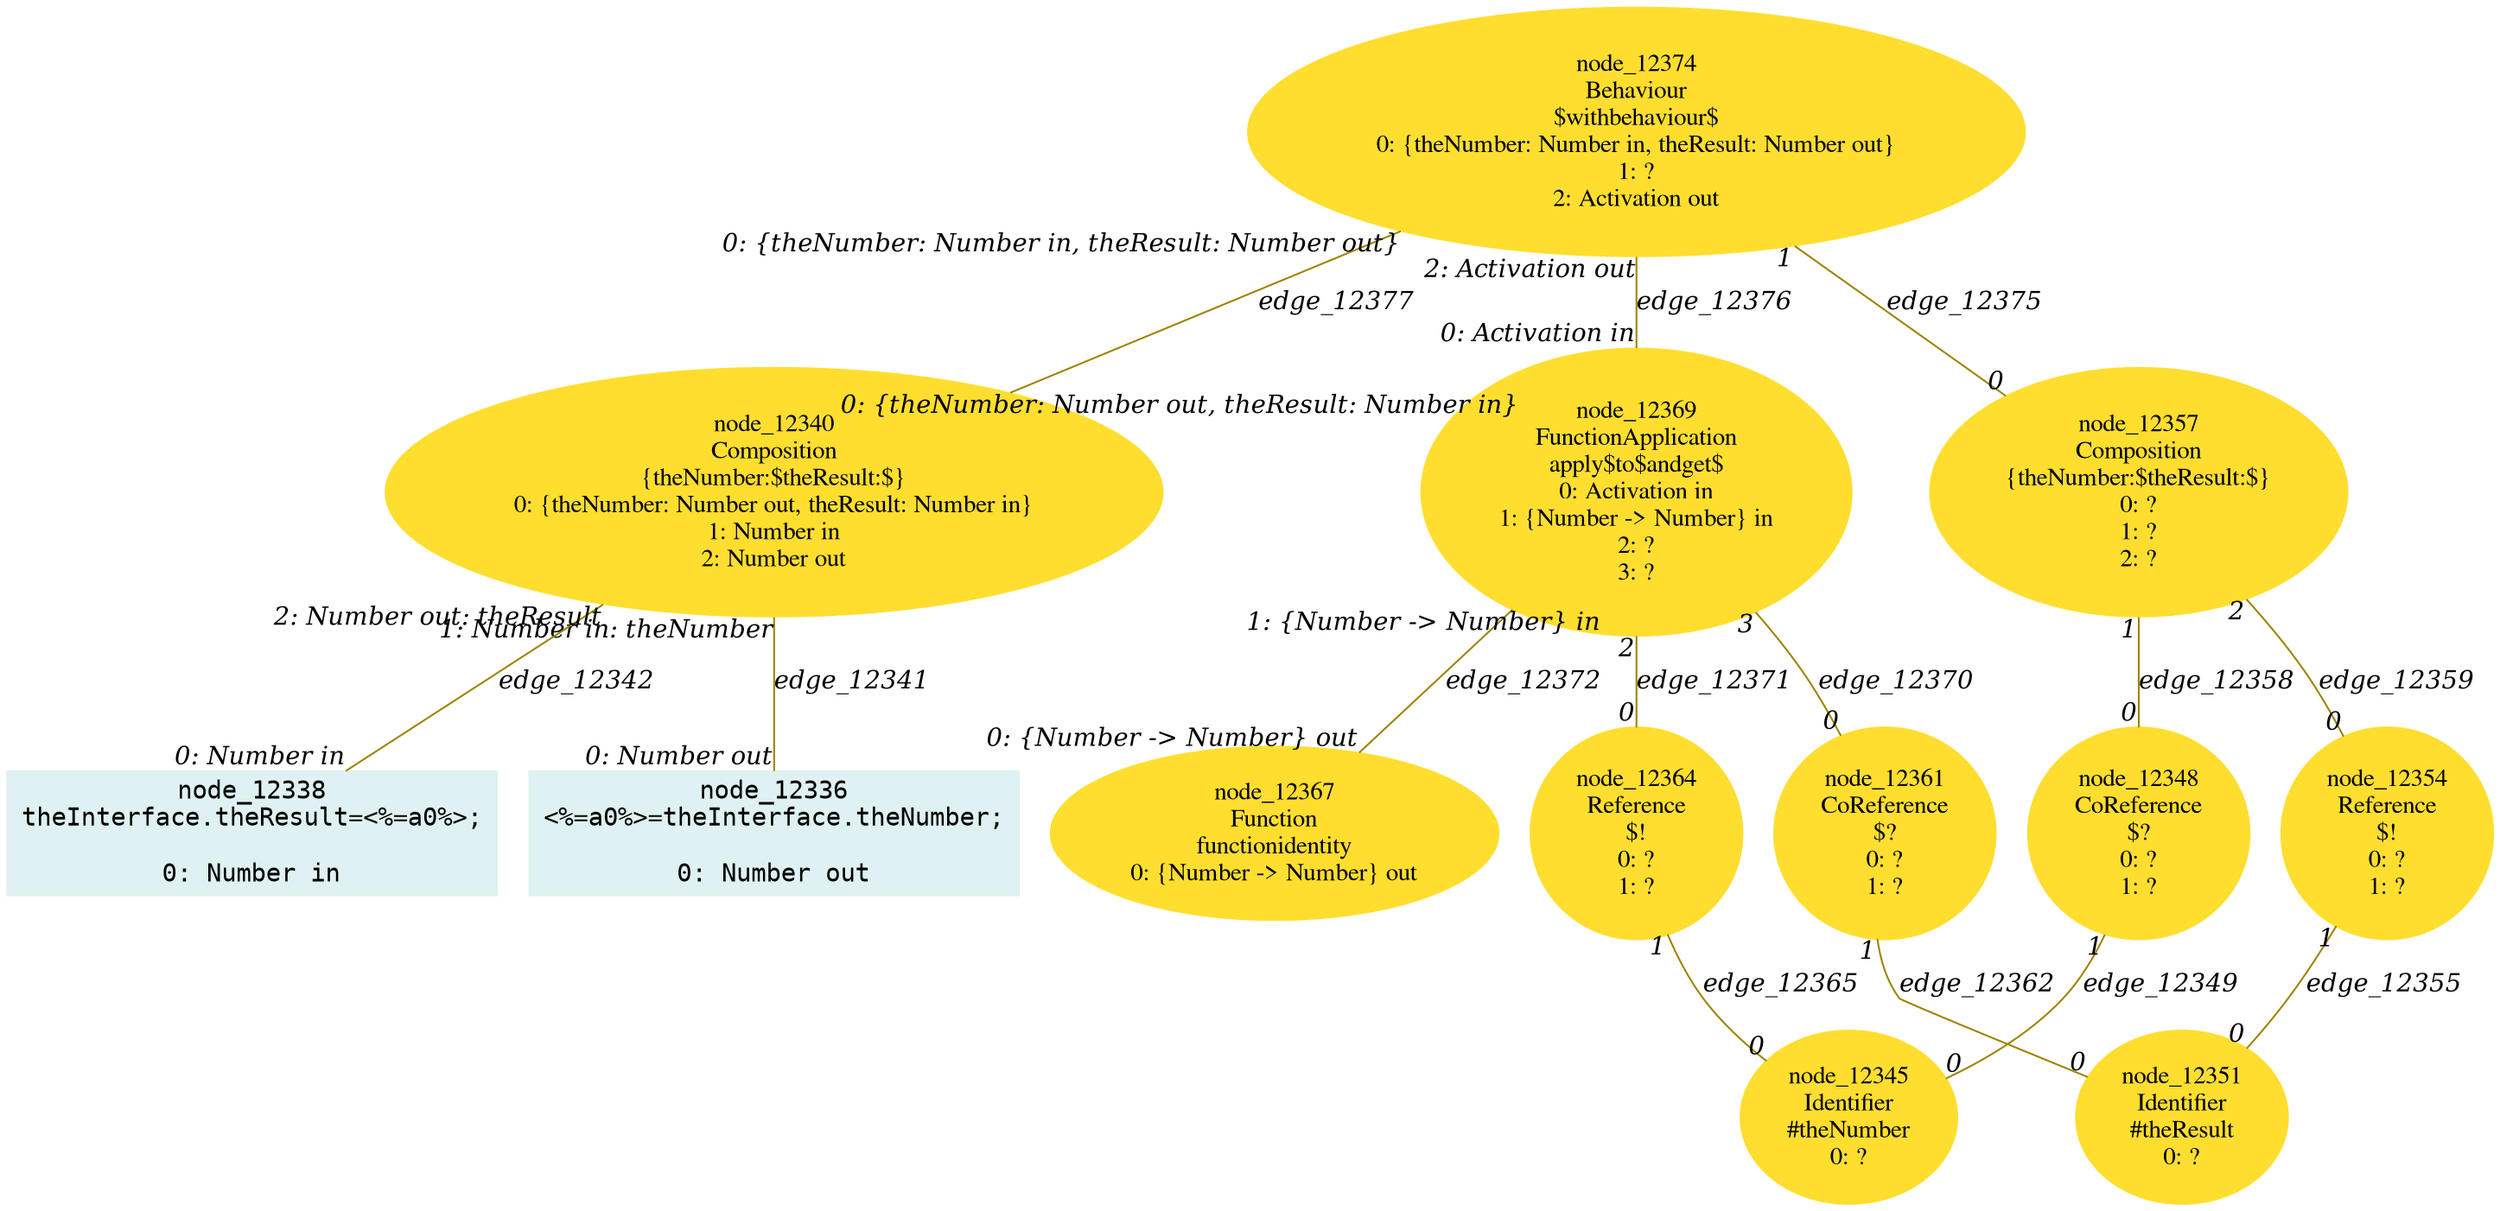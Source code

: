 digraph g{node_12336 [shape="box", style="filled", color="#dff1f2", fontname="Courier", label="node_12336
<%=a0%>=theInterface.theNumber;

0: Number out" ]
node_12338 [shape="box", style="filled", color="#dff1f2", fontname="Courier", label="node_12338
theInterface.theResult=<%=a0%>;

0: Number in" ]
node_12340 [shape="ellipse", style="filled", color="#ffde2f", fontname="Times", label="node_12340
Composition
{theNumber:$theResult:$}
0: {theNumber: Number out, theResult: Number in}
1: Number in
2: Number out" ]
node_12345 [shape="ellipse", style="filled", color="#ffde2f", fontname="Times", label="node_12345
Identifier
#theNumber
0: ?" ]
node_12348 [shape="ellipse", style="filled", color="#ffde2f", fontname="Times", label="node_12348
CoReference
$?
0: ?
1: ?" ]
node_12351 [shape="ellipse", style="filled", color="#ffde2f", fontname="Times", label="node_12351
Identifier
#theResult
0: ?" ]
node_12354 [shape="ellipse", style="filled", color="#ffde2f", fontname="Times", label="node_12354
Reference
$!
0: ?
1: ?" ]
node_12357 [shape="ellipse", style="filled", color="#ffde2f", fontname="Times", label="node_12357
Composition
{theNumber:$theResult:$}
0: ?
1: ?
2: ?" ]
node_12361 [shape="ellipse", style="filled", color="#ffde2f", fontname="Times", label="node_12361
CoReference
$?
0: ?
1: ?" ]
node_12364 [shape="ellipse", style="filled", color="#ffde2f", fontname="Times", label="node_12364
Reference
$!
0: ?
1: ?" ]
node_12367 [shape="ellipse", style="filled", color="#ffde2f", fontname="Times", label="node_12367
Function
functionidentity
0: {Number -> Number} out" ]
node_12369 [shape="ellipse", style="filled", color="#ffde2f", fontname="Times", label="node_12369
FunctionApplication
apply$to$andget$
0: Activation in
1: {Number -> Number} in
2: ?
3: ?" ]
node_12374 [shape="ellipse", style="filled", color="#ffde2f", fontname="Times", label="node_12374
Behaviour
$withbehaviour$
0: {theNumber: Number in, theResult: Number out}
1: ?
2: Activation out" ]
node_12340 -> node_12336 [dir=none, arrowHead=none, fontname="Times-Italic", arrowsize=1, color="#9d8400", label="edge_12341",  headlabel="0: Number out", taillabel="1: Number in: theNumber" ]
node_12340 -> node_12338 [dir=none, arrowHead=none, fontname="Times-Italic", arrowsize=1, color="#9d8400", label="edge_12342",  headlabel="0: Number in", taillabel="2: Number out: theResult" ]
node_12348 -> node_12345 [dir=none, arrowHead=none, fontname="Times-Italic", arrowsize=1, color="#9d8400", label="edge_12349",  headlabel="0", taillabel="1" ]
node_12354 -> node_12351 [dir=none, arrowHead=none, fontname="Times-Italic", arrowsize=1, color="#9d8400", label="edge_12355",  headlabel="0", taillabel="1" ]
node_12357 -> node_12348 [dir=none, arrowHead=none, fontname="Times-Italic", arrowsize=1, color="#9d8400", label="edge_12358",  headlabel="0", taillabel="1" ]
node_12357 -> node_12354 [dir=none, arrowHead=none, fontname="Times-Italic", arrowsize=1, color="#9d8400", label="edge_12359",  headlabel="0", taillabel="2" ]
node_12361 -> node_12351 [dir=none, arrowHead=none, fontname="Times-Italic", arrowsize=1, color="#9d8400", label="edge_12362",  headlabel="0", taillabel="1" ]
node_12364 -> node_12345 [dir=none, arrowHead=none, fontname="Times-Italic", arrowsize=1, color="#9d8400", label="edge_12365",  headlabel="0", taillabel="1" ]
node_12369 -> node_12361 [dir=none, arrowHead=none, fontname="Times-Italic", arrowsize=1, color="#9d8400", label="edge_12370",  headlabel="0", taillabel="3" ]
node_12369 -> node_12364 [dir=none, arrowHead=none, fontname="Times-Italic", arrowsize=1, color="#9d8400", label="edge_12371",  headlabel="0", taillabel="2" ]
node_12369 -> node_12367 [dir=none, arrowHead=none, fontname="Times-Italic", arrowsize=1, color="#9d8400", label="edge_12372",  headlabel="0: {Number -> Number} out", taillabel="1: {Number -> Number} in" ]
node_12374 -> node_12357 [dir=none, arrowHead=none, fontname="Times-Italic", arrowsize=1, color="#9d8400", label="edge_12375",  headlabel="0", taillabel="1" ]
node_12374 -> node_12369 [dir=none, arrowHead=none, fontname="Times-Italic", arrowsize=1, color="#9d8400", label="edge_12376",  headlabel="0: Activation in", taillabel="2: Activation out" ]
node_12374 -> node_12340 [dir=none, arrowHead=none, fontname="Times-Italic", arrowsize=1, color="#9d8400", label="edge_12377",  headlabel="0: {theNumber: Number out, theResult: Number in}", taillabel="0: {theNumber: Number in, theResult: Number out}" ]
}